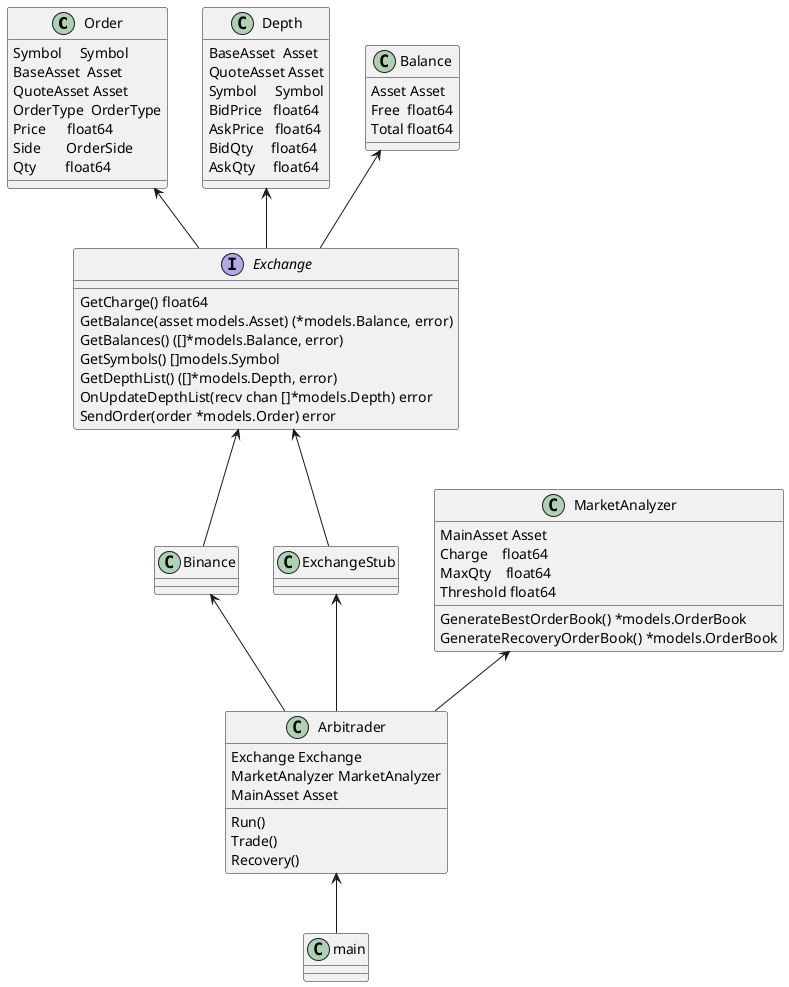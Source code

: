 @startuml

' Model

Class Order {
	Symbol     Symbol
	BaseAsset  Asset
	QuoteAsset Asset
	OrderType  OrderType
	Price      float64
	Side       OrderSide
	Qty        float64
}

Class Depth {
	BaseAsset  Asset
	QuoteAsset Asset
	Symbol     Symbol
	BidPrice   float64
	AskPrice   float64
	BidQty     float64
	AskQty     float64
}

Class Balance {
	Asset Asset
	Free  float64
	Total float64
}

class Binance {
}

class ExchangeStub {

}

interface Exchange {
	GetCharge() float64
	GetBalance(asset models.Asset) (*models.Balance, error)
	GetBalances() ([]*models.Balance, error)
	GetSymbols() []models.Symbol
	GetDepthList() ([]*models.Depth, error)
	OnUpdateDepthList(recv chan []*models.Depth) error
	SendOrder(order *models.Order) error
}

Balance <-- Exchange
Depth <-- Exchange
Order <-- Exchange
Exchange <-- Binance
Exchange <-- ExchangeStub

' Usecase

Class MarketAnalyzer {
	MainAsset Asset
	Charge    float64
	MaxQty    float64
	Threshold float64
    GenerateBestOrderBook() *models.OrderBook
    GenerateRecoveryOrderBook() *models.OrderBook
}

Class Arbitrader {
	Exchange Exchange
	MarketAnalyzer MarketAnalyzer
	MainAsset Asset
    Run()
    Trade()
    Recovery()
}

MarketAnalyzer <-- Arbitrader
Binance <-- Arbitrader
ExchangeStub <-- Arbitrader

class main {
}

Arbitrader <-- main

@enduml